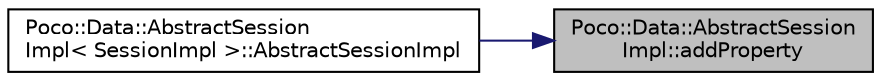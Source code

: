 digraph "Poco::Data::AbstractSessionImpl::addProperty"
{
 // LATEX_PDF_SIZE
  edge [fontname="Helvetica",fontsize="10",labelfontname="Helvetica",labelfontsize="10"];
  node [fontname="Helvetica",fontsize="10",shape=record];
  rankdir="RL";
  Node1 [label="Poco::Data::AbstractSession\lImpl::addProperty",height=0.2,width=0.4,color="black", fillcolor="grey75", style="filled", fontcolor="black",tooltip=" "];
  Node1 -> Node2 [dir="back",color="midnightblue",fontsize="10",style="solid",fontname="Helvetica"];
  Node2 [label="Poco::Data::AbstractSession\lImpl\< SessionImpl \>::AbstractSessionImpl",height=0.2,width=0.4,color="black", fillcolor="white", style="filled",URL="$classPoco_1_1Data_1_1AbstractSessionImpl.html#aaceacb814e2252c3495a8584f1476727",tooltip="The getter method for a property."];
}

